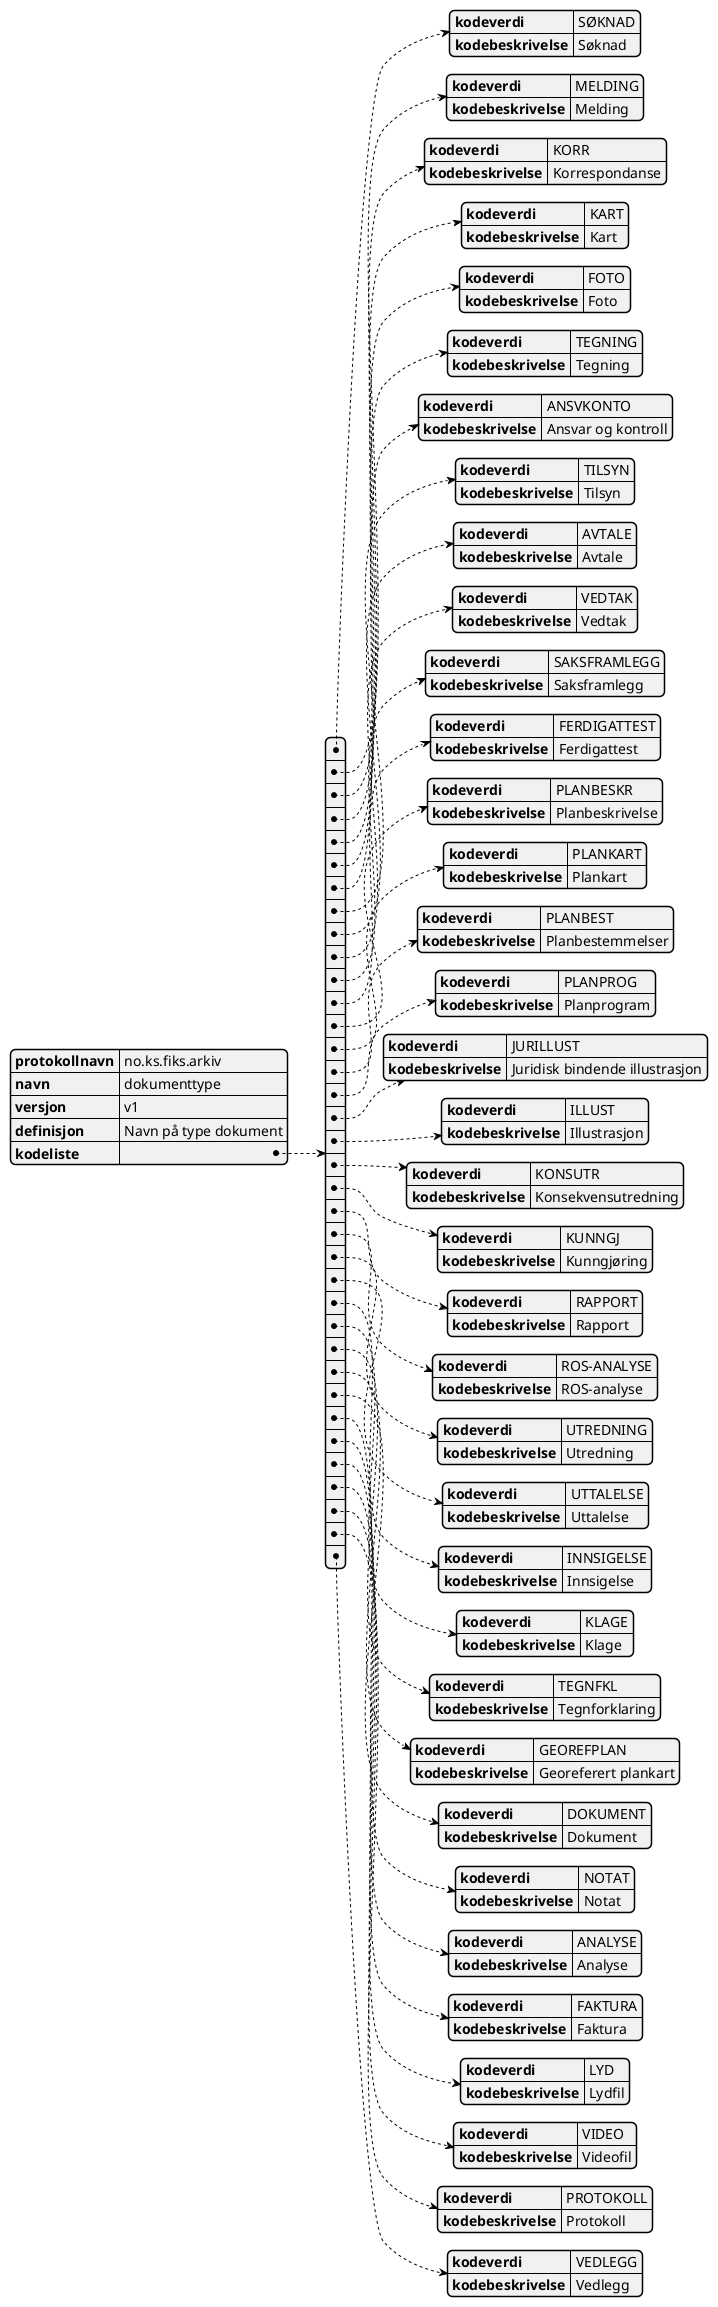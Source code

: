 @startjson
{
  "protokollnavn": "no.ks.fiks.arkiv",
  "navn": "dokumenttype",
  "versjon": "v1",
  "definisjon": "Navn på type dokument",
  "kodeliste": [
    {
      "kodeverdi" : "SØKNAD",
      "kodebeskrivelse" : "Søknad"
    },
    {
      "kodeverdi" : "MELDING",
      "kodebeskrivelse" : "Melding"
    },
    {
      "kodeverdi" : "KORR",
      "kodebeskrivelse" : "Korrespondanse"
    },
    {
      "kodeverdi" : "KART",
      "kodebeskrivelse" : "Kart"
    },
    {
      "kodeverdi" : "FOTO",
      "kodebeskrivelse" : "Foto"
    },
    {
      "kodeverdi" : "TEGNING",
      "kodebeskrivelse" : "Tegning"
    },
    {
      "kodeverdi" : "ANSVKONTO",
      "kodebeskrivelse" : "Ansvar og kontroll"
    },
    {
      "kodeverdi" : "TILSYN",
      "kodebeskrivelse" : "Tilsyn"
    },
    {
      "kodeverdi" : "AVTALE",
      "kodebeskrivelse" : "Avtale"
    },
    {
      "kodeverdi" : "VEDTAK",
      "kodebeskrivelse" : "Vedtak"
    },
    {
      "kodeverdi" : "SAKSFRAMLEGG",
      "kodebeskrivelse" : "Saksframlegg"
    },
    {
      "kodeverdi" : "FERDIGATTEST",
      "kodebeskrivelse" : "Ferdigattest"
    },
    {
      "kodeverdi" : "PLANBESKR",
      "kodebeskrivelse" : "Planbeskrivelse"
    },
    {
      "kodeverdi" : "PLANKART",
      "kodebeskrivelse" : "Plankart"
    },
    {
      "kodeverdi" : "PLANBEST",
      "kodebeskrivelse" : "Planbestemmelser"
    },
    {
      "kodeverdi" : "PLANPROG",
      "kodebeskrivelse" : "Planprogram"
    },
    {
      "kodeverdi" : "JURILLUST",
      "kodebeskrivelse" : "Juridisk bindende illustrasjon"
    },
    {
      "kodeverdi" : "ILLUST",
      "kodebeskrivelse" : "Illustrasjon"
    },
    {
      "kodeverdi" : "KONSUTR",
      "kodebeskrivelse" : "Konsekvensutredning"
    },
    {
      "kodeverdi" : "KUNNGJ",
      "kodebeskrivelse" : "Kunngjøring"
    },
    {
      "kodeverdi" : "RAPPORT",
      "kodebeskrivelse" : "Rapport"
    },
    {
      "kodeverdi" : "ROS-ANALYSE",
      "kodebeskrivelse" : "ROS-analyse"
    },
    {
      "kodeverdi" : "UTREDNING",
      "kodebeskrivelse" : "Utredning"
    },
    {
      "kodeverdi" : "UTTALELSE",
      "kodebeskrivelse" : "Uttalelse"
    },
    {
      "kodeverdi" : "INNSIGELSE",
      "kodebeskrivelse" : "Innsigelse"
    },
    {
      "kodeverdi" : "KLAGE",
      "kodebeskrivelse" : "Klage"
    },
    {
      "kodeverdi" : "TEGNFKL",
      "kodebeskrivelse" : "Tegnforklaring"
    },
    {
      "kodeverdi" : "GEOREFPLAN",
      "kodebeskrivelse" : "Georeferert plankart"
    },
    {
      "kodeverdi" : "DOKUMENT",
      "kodebeskrivelse" : "Dokument"
    },
    {
      "kodeverdi" : "NOTAT",
      "kodebeskrivelse" : "Notat"
    },
    {
      "kodeverdi" : "ANALYSE",
      "kodebeskrivelse" : "Analyse"
    },
    {
      "kodeverdi" : "FAKTURA",
      "kodebeskrivelse" : "Faktura"
    },
    {
      "kodeverdi" : "LYD",
      "kodebeskrivelse" : "Lydfil"
    },
    {
      "kodeverdi" : "VIDEO",
      "kodebeskrivelse" : "Videofil"
    },
    {
      "kodeverdi" : "PROTOKOLL",
      "kodebeskrivelse" : "Protokoll"
    },
    {
      "kodeverdi" : "VEDLEGG",
      "kodebeskrivelse" : "Vedlegg"
    }
  ]
}
@endjson
